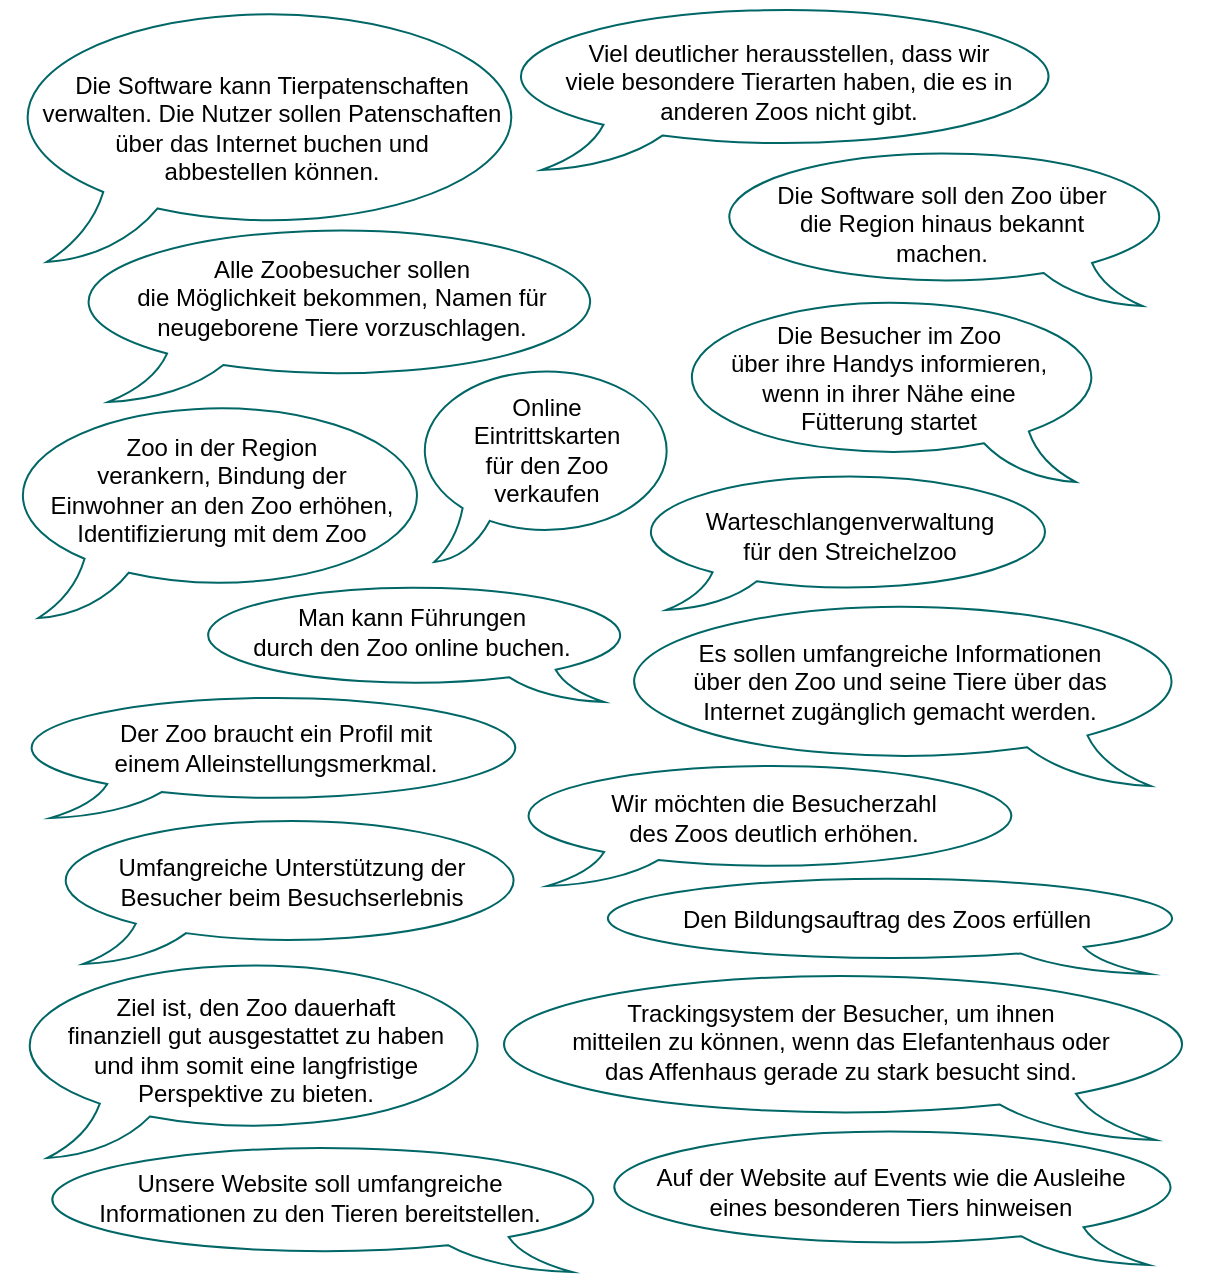 <mxfile version="24.4.0" type="device">
  <diagram name="Seite-1" id="TgLE3p2710uJ8Vbm9-rd">
    <mxGraphModel dx="1500" dy="809" grid="1" gridSize="10" guides="1" tooltips="1" connect="1" arrows="1" fold="1" page="1" pageScale="1" pageWidth="827" pageHeight="1169" math="0" shadow="0">
      <root>
        <mxCell id="0" />
        <mxCell id="1" parent="0" />
        <mxCell id="viKUG3A4QgBdl7ZwqubR-1" value="" style="rounded=0;whiteSpace=wrap;html=1;strokeColor=none;" vertex="1" parent="1">
          <mxGeometry x="40" y="40" width="600" height="640" as="geometry" />
        </mxCell>
        <mxCell id="2JtdTa_XOzvo2Lkse9Ug-1" value="Die Software kann Tierpatenschaften &lt;br&gt;verwalten. Die Nutzer sollen Patenschaften &lt;br&gt;über das Internet buchen und &lt;br&gt;abbestellen können." style="whiteSpace=wrap;html=1;shape=mxgraph.basic.oval_callout;strokeColor=#006666;spacingBottom=5;" parent="1" vertex="1">
          <mxGeometry x="40" y="40" width="270" height="130" as="geometry" />
        </mxCell>
        <mxCell id="2JtdTa_XOzvo2Lkse9Ug-2" value="Der Zoo braucht ein Profil mit &lt;br&gt;einem Alleinstellungsmerkmal." style="whiteSpace=wrap;html=1;shape=mxgraph.basic.oval_callout;strokeColor=#006666;flipH=0;spacingBottom=7;" parent="1" vertex="1">
          <mxGeometry x="42" y="385" width="270" height="63" as="geometry" />
        </mxCell>
        <mxCell id="2JtdTa_XOzvo2Lkse9Ug-3" value="Die Software soll den Zoo über &lt;br&gt;die Region hinaus bekannt &lt;br&gt;machen." style="whiteSpace=wrap;html=1;shape=mxgraph.basic.oval_callout;strokeColor=#006666;flipH=1;spacingBottom=2;" parent="1" vertex="1">
          <mxGeometry x="390" y="112" width="240" height="80" as="geometry" />
        </mxCell>
        <mxCell id="2JtdTa_XOzvo2Lkse9Ug-4" value="Wir möchten die Besucherzahl &lt;br&gt;des Zoos deutlich erhöhen." style="whiteSpace=wrap;html=1;shape=mxgraph.basic.oval_callout;strokeColor=#006666;spacingBottom=5;flipH=0;" parent="1" vertex="1">
          <mxGeometry x="290.5" y="419" width="269.5" height="63" as="geometry" />
        </mxCell>
        <mxCell id="2JtdTa_XOzvo2Lkse9Ug-5" value="Alle Zoobesucher sollen &lt;br&gt;die Möglichkeit bekommen, Namen für &lt;br&gt;neugeborene Tiere vorzuschlagen." style="whiteSpace=wrap;html=1;shape=mxgraph.basic.oval_callout;strokeColor=#006666;spacingBottom=15;" parent="1" vertex="1">
          <mxGeometry x="70" y="150" width="280" height="90" as="geometry" />
        </mxCell>
        <mxCell id="2JtdTa_XOzvo2Lkse9Ug-6" value="Man kann Führungen &lt;br&gt;durch den Zoo online buchen." style="whiteSpace=wrap;html=1;shape=mxgraph.basic.oval_callout;strokeColor=#006666;spacingBottom=10;flipH=1;" parent="1" vertex="1">
          <mxGeometry x="130" y="330" width="230" height="60" as="geometry" />
        </mxCell>
        <mxCell id="2JtdTa_XOzvo2Lkse9Ug-7" value="Online &lt;br&gt;Eintrittskarten &lt;br&gt;für den Zoo &lt;br&gt;verkaufen" style="whiteSpace=wrap;html=1;shape=mxgraph.basic.oval_callout;strokeColor=#006666;spacingBottom=12;flipH=0;" parent="1" vertex="1">
          <mxGeometry x="245" y="220" width="135" height="100" as="geometry" />
        </mxCell>
        <mxCell id="2JtdTa_XOzvo2Lkse9Ug-8" value="Es sollen umfangreiche Informationen &lt;br&gt;über den Zoo und seine Tiere über das &lt;br&gt;Internet zugänglich gemacht werden." style="whiteSpace=wrap;html=1;shape=mxgraph.basic.oval_callout;strokeColor=#006666;spacingBottom=10;flipH=1;" parent="1" vertex="1">
          <mxGeometry x="339" y="338" width="300" height="94" as="geometry" />
        </mxCell>
        <mxCell id="2JtdTa_XOzvo2Lkse9Ug-9" value="Den Bildungsauftrag des Zoos erfüllen" style="whiteSpace=wrap;html=1;shape=mxgraph.basic.oval_callout;strokeColor=#006666;spacingBottom=5;flipH=1;" parent="1" vertex="1">
          <mxGeometry x="325" y="476" width="315" height="50" as="geometry" />
        </mxCell>
        <mxCell id="2JtdTa_XOzvo2Lkse9Ug-10" value="Zoo in der Region &lt;br&gt;verankern, Bindung der &lt;br&gt;Einwohner an den Zoo erhöhen, &lt;br&gt;Identifizierung mit dem Zoo" style="whiteSpace=wrap;html=1;shape=mxgraph.basic.oval_callout;strokeColor=#006666;spacingBottom=18;" parent="1" vertex="1">
          <mxGeometry x="40" y="238" width="220" height="110" as="geometry" />
        </mxCell>
        <mxCell id="2JtdTa_XOzvo2Lkse9Ug-11" value="Viel deutlicher herausstellen, dass wir &lt;br&gt;viele besondere Tierarten haben, die es in &lt;br&gt;anderen Zoos nicht gibt." style="whiteSpace=wrap;html=1;shape=mxgraph.basic.oval_callout;strokeColor=#006666;spacingBottom=5;flipH=0;" parent="1" vertex="1">
          <mxGeometry x="285.5" y="40" width="294.5" height="84" as="geometry" />
        </mxCell>
        <mxCell id="2JtdTa_XOzvo2Lkse9Ug-12" value="Umfangreiche Unterstützung der &lt;br&gt;Besucher beim Besuchserlebnis" style="whiteSpace=wrap;html=1;shape=mxgraph.basic.oval_callout;strokeColor=#006666;spacingBottom=8;" parent="1" vertex="1">
          <mxGeometry x="60" y="446" width="250" height="75" as="geometry" />
        </mxCell>
        <mxCell id="2JtdTa_XOzvo2Lkse9Ug-13" value="Unsere Website soll umfangreiche &lt;br&gt;Informationen zu den Tieren bereitstellen." style="whiteSpace=wrap;html=1;shape=mxgraph.basic.oval_callout;strokeColor=#006666;spacingBottom=9;flipH=1;" parent="1" vertex="1">
          <mxGeometry x="48" y="610" width="302" height="65" as="geometry" />
        </mxCell>
        <mxCell id="2JtdTa_XOzvo2Lkse9Ug-14" value="Trackingsystem der Besucher, um ihnen &lt;br&gt;mitteilen zu können, wenn das Elefantenhaus oder &lt;br&gt;das Affenhaus gerade zu stark besucht sind." style="whiteSpace=wrap;html=1;shape=mxgraph.basic.oval_callout;strokeColor=#006666;spacingBottom=12;flipH=1;" parent="1" vertex="1">
          <mxGeometry x="269.5" y="523" width="378.5" height="86" as="geometry" />
        </mxCell>
        <mxCell id="2JtdTa_XOzvo2Lkse9Ug-16" value="Ziel ist, den Zoo dauerhaft &lt;br&gt;finanziell gut ausgestattet zu haben &lt;br&gt;und ihm somit eine langfristige &lt;br&gt;Perspektive zu bieten." style="whiteSpace=wrap;html=1;shape=mxgraph.basic.oval_callout;strokeColor=#006666;spacingBottom=8;" parent="1" vertex="1">
          <mxGeometry x="42" y="517" width="250" height="101" as="geometry" />
        </mxCell>
        <mxCell id="2JtdTa_XOzvo2Lkse9Ug-17" value="Auf der Website auf Events wie die Ausleihe &lt;br&gt;eines besonderen Tiers hinweisen" style="whiteSpace=wrap;html=1;shape=mxgraph.basic.oval_callout;strokeColor=#006666;flipH=1;spacingBottom=3;" parent="1" vertex="1">
          <mxGeometry x="328.5" y="601.5" width="310.5" height="70" as="geometry" />
        </mxCell>
        <mxCell id="2JtdTa_XOzvo2Lkse9Ug-18" value="Die Besucher im Zoo &lt;br&gt;über ihre Handys informieren, &lt;br&gt;wenn in ihrer Nähe eine &lt;br&gt;Fütterung startet" style="whiteSpace=wrap;html=1;shape=mxgraph.basic.oval_callout;strokeColor=#006666;spacingBottom=11;flipH=1;" parent="1" vertex="1">
          <mxGeometry x="372.25" y="186" width="223" height="94" as="geometry" />
        </mxCell>
        <mxCell id="2JtdTa_XOzvo2Lkse9Ug-19" value="Warteschlangenverwaltung &lt;br&gt;für den Streichelzoo" style="whiteSpace=wrap;html=1;shape=mxgraph.basic.oval_callout;strokeColor=#006666;flipH=0;spacingBottom=5;" parent="1" vertex="1">
          <mxGeometry x="354" y="274" width="220" height="70" as="geometry" />
        </mxCell>
      </root>
    </mxGraphModel>
  </diagram>
</mxfile>

